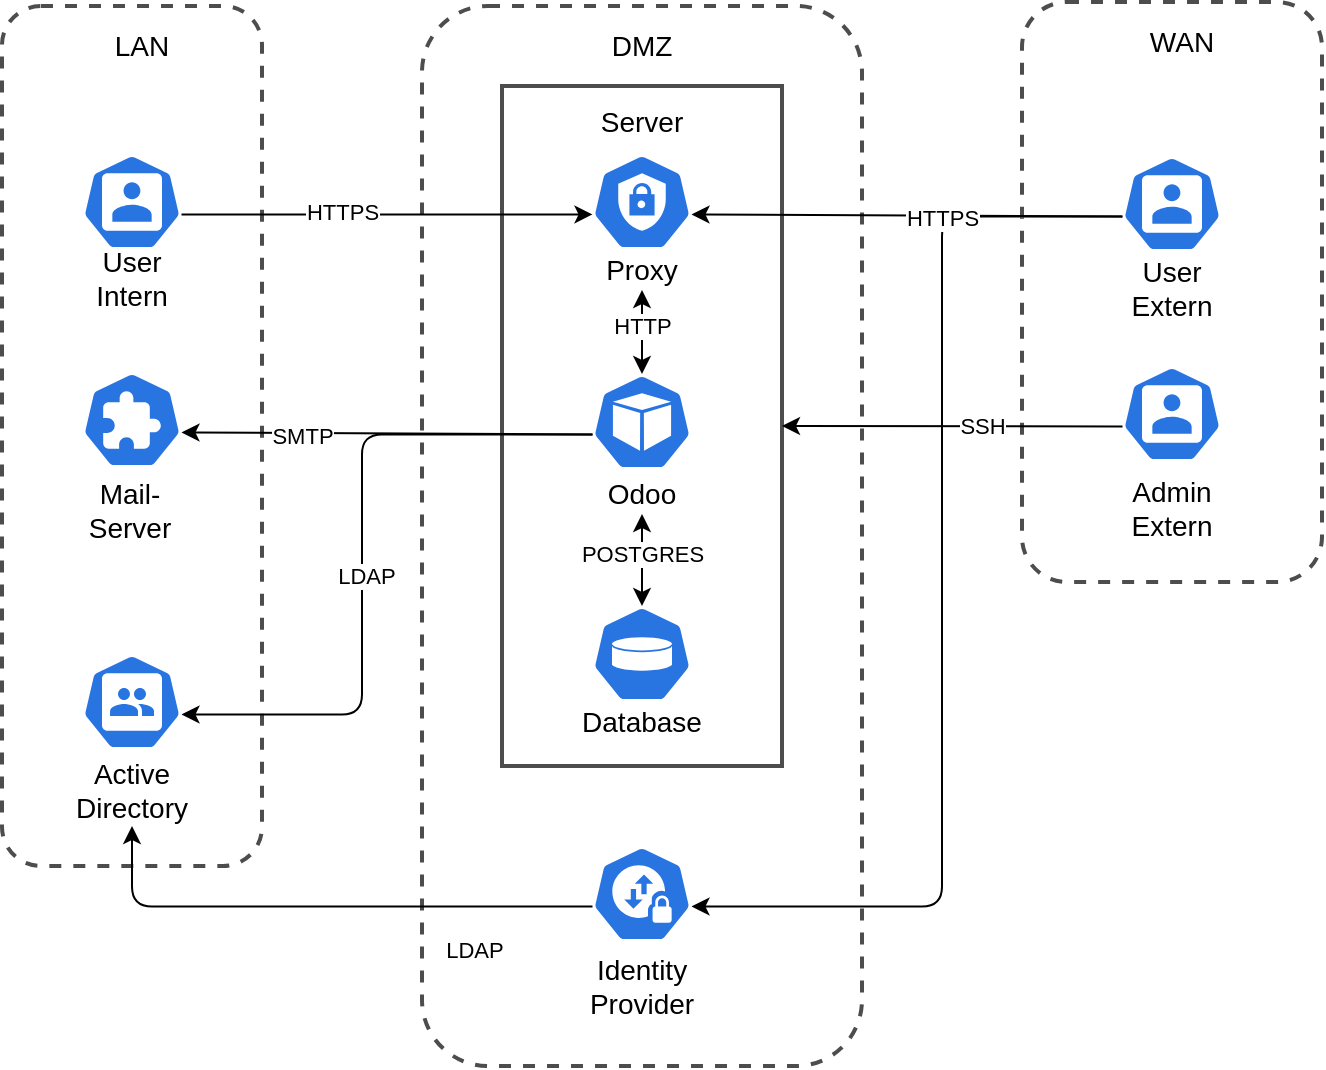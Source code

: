 <mxfile version="13.7.9" type="device"><diagram id="l8hXMBHkgcEJcSW0mbfh" name="Page-1"><mxGraphModel dx="779" dy="680" grid="1" gridSize="10" guides="1" tooltips="1" connect="1" arrows="1" fold="1" page="1" pageScale="1" pageWidth="1169" pageHeight="827" math="0" shadow="0"><root><mxCell id="0"/><mxCell id="1" parent="0"/><mxCell id="1qQpnkcPALSr1WZgcATT-40" value="" style="endArrow=classic;html=1;entryX=0.995;entryY=0.63;entryDx=0;entryDy=0;exitX=0.005;exitY=0.63;exitDx=0;exitDy=0;exitPerimeter=0;entryPerimeter=0;edgeStyle=orthogonalEdgeStyle;" edge="1" parent="1" source="1qQpnkcPALSr1WZgcATT-22" target="1qQpnkcPALSr1WZgcATT-26"><mxGeometry width="50" height="50" relative="1" as="geometry"><mxPoint x="720.25" y="205.24" as="sourcePoint"/><mxPoint x="504.75" y="204.24" as="targetPoint"/><Array as="points"><mxPoint x="620" y="195"/><mxPoint x="620" y="540"/></Array></mxGeometry></mxCell><mxCell id="1qQpnkcPALSr1WZgcATT-5" value="" style="rounded=1;whiteSpace=wrap;html=1;fillColor=none;strokeWidth=2;strokeColor=#4D4D4D;dashed=1;" vertex="1" parent="1"><mxGeometry x="360" y="90" width="220" height="530" as="geometry"/></mxCell><mxCell id="1qQpnkcPALSr1WZgcATT-17" value="" style="rounded=0;whiteSpace=wrap;html=1;fillColor=none;strokeWidth=2;strokeColor=#4D4D4D;" vertex="1" parent="1"><mxGeometry x="400" y="130" width="140" height="340" as="geometry"/></mxCell><mxCell id="1qQpnkcPALSr1WZgcATT-2" value="" style="html=1;dashed=0;whitespace=wrap;fillColor=#2875E2;strokeColor=#ffffff;points=[[0.005,0.63,0],[0.1,0.2,0],[0.9,0.2,0],[0.5,0,0],[0.995,0.63,0],[0.72,0.99,0],[0.5,1,0],[0.28,0.99,0]];shape=mxgraph.kubernetes.icon;prIcon=c_role" vertex="1" parent="1"><mxGeometry x="445" y="164" width="50" height="48" as="geometry"/></mxCell><mxCell id="1qQpnkcPALSr1WZgcATT-3" value="" style="html=1;dashed=0;whitespace=wrap;fillColor=#2875E2;strokeColor=#ffffff;points=[[0.005,0.63,0],[0.1,0.2,0],[0.9,0.2,0],[0.5,0,0],[0.995,0.63,0],[0.72,0.99,0],[0.5,1,0],[0.28,0.99,0]];shape=mxgraph.kubernetes.icon;prIcon=vol" vertex="1" parent="1"><mxGeometry x="445" y="390" width="50" height="48" as="geometry"/></mxCell><mxCell id="1qQpnkcPALSr1WZgcATT-6" value="&lt;font style=&quot;font-size: 14px&quot;&gt;DMZ&lt;/font&gt;" style="text;html=1;strokeColor=none;fillColor=none;align=center;verticalAlign=middle;whiteSpace=wrap;rounded=0;" vertex="1" parent="1"><mxGeometry x="450" y="100" width="40" height="20" as="geometry"/></mxCell><mxCell id="1qQpnkcPALSr1WZgcATT-7" value="" style="rounded=1;whiteSpace=wrap;html=1;fillColor=none;strokeWidth=2;strokeColor=#4D4D4D;dashed=1;" vertex="1" parent="1"><mxGeometry x="150" y="90" width="130" height="430" as="geometry"/></mxCell><mxCell id="1qQpnkcPALSr1WZgcATT-8" value="&lt;font style=&quot;font-size: 14px&quot;&gt;LAN&lt;/font&gt;" style="text;html=1;strokeColor=none;fillColor=none;align=center;verticalAlign=middle;whiteSpace=wrap;rounded=0;" vertex="1" parent="1"><mxGeometry x="200" y="100" width="40" height="20" as="geometry"/></mxCell><mxCell id="1qQpnkcPALSr1WZgcATT-9" value="" style="rounded=1;whiteSpace=wrap;html=1;fillColor=none;strokeWidth=2;strokeColor=#4D4D4D;dashed=1;" vertex="1" parent="1"><mxGeometry x="660" y="88" width="150" height="290" as="geometry"/></mxCell><mxCell id="1qQpnkcPALSr1WZgcATT-10" value="&lt;font style=&quot;font-size: 14px&quot;&gt;WAN&lt;/font&gt;" style="text;html=1;strokeColor=none;fillColor=none;align=center;verticalAlign=middle;whiteSpace=wrap;rounded=0;" vertex="1" parent="1"><mxGeometry x="720" y="98" width="40" height="20" as="geometry"/></mxCell><mxCell id="1qQpnkcPALSr1WZgcATT-11" value="" style="html=1;dashed=0;whitespace=wrap;fillColor=#2875E2;strokeColor=#ffffff;points=[[0.005,0.63,0],[0.1,0.2,0],[0.9,0.2,0],[0.5,0,0],[0.995,0.63,0],[0.72,0.99,0],[0.5,1,0],[0.28,0.99,0]];shape=mxgraph.kubernetes.icon;prIcon=group" vertex="1" parent="1"><mxGeometry x="190" y="414" width="50" height="48" as="geometry"/></mxCell><mxCell id="1qQpnkcPALSr1WZgcATT-12" value="&lt;font style=&quot;font-size: 14px&quot;&gt;Active Directory&lt;/font&gt;" style="text;html=1;strokeColor=none;fillColor=none;align=center;verticalAlign=middle;whiteSpace=wrap;rounded=0;" vertex="1" parent="1"><mxGeometry x="195" y="464" width="40" height="36" as="geometry"/></mxCell><mxCell id="1qQpnkcPALSr1WZgcATT-13" value="&lt;font style=&quot;font-size: 14px&quot;&gt;Database&lt;/font&gt;" style="text;html=1;strokeColor=none;fillColor=none;align=center;verticalAlign=middle;whiteSpace=wrap;rounded=0;" vertex="1" parent="1"><mxGeometry x="450" y="438" width="40" height="20" as="geometry"/></mxCell><mxCell id="1qQpnkcPALSr1WZgcATT-14" value="" style="html=1;dashed=0;whitespace=wrap;fillColor=#2875E2;strokeColor=#ffffff;points=[[0.005,0.63,0],[0.1,0.2,0],[0.9,0.2,0],[0.5,0,0],[0.995,0.63,0],[0.72,0.99,0],[0.5,1,0],[0.28,0.99,0]];shape=mxgraph.kubernetes.icon;prIcon=pod" vertex="1" parent="1"><mxGeometry x="445" y="274" width="50" height="48" as="geometry"/></mxCell><mxCell id="1qQpnkcPALSr1WZgcATT-15" value="&lt;font style=&quot;font-size: 14px&quot;&gt;Odoo&lt;/font&gt;" style="text;html=1;strokeColor=none;fillColor=none;align=center;verticalAlign=middle;whiteSpace=wrap;rounded=0;" vertex="1" parent="1"><mxGeometry x="450" y="324" width="40" height="20" as="geometry"/></mxCell><mxCell id="1qQpnkcPALSr1WZgcATT-16" value="&lt;font style=&quot;font-size: 14px&quot;&gt;Proxy&lt;/font&gt;" style="text;html=1;strokeColor=none;fillColor=none;align=center;verticalAlign=middle;whiteSpace=wrap;rounded=0;" vertex="1" parent="1"><mxGeometry x="450" y="212" width="40" height="20" as="geometry"/></mxCell><mxCell id="1qQpnkcPALSr1WZgcATT-18" value="&lt;font style=&quot;font-size: 14px&quot;&gt;Server&lt;/font&gt;" style="text;html=1;strokeColor=none;fillColor=none;align=center;verticalAlign=middle;whiteSpace=wrap;rounded=0;" vertex="1" parent="1"><mxGeometry x="450" y="138" width="40" height="20" as="geometry"/></mxCell><mxCell id="1qQpnkcPALSr1WZgcATT-20" value="" style="html=1;dashed=0;whitespace=wrap;fillColor=#2875E2;strokeColor=#ffffff;points=[[0.005,0.63,0],[0.1,0.2,0],[0.9,0.2,0],[0.5,0,0],[0.995,0.63,0],[0.72,0.99,0],[0.5,1,0],[0.28,0.99,0]];shape=mxgraph.kubernetes.icon;prIcon=user" vertex="1" parent="1"><mxGeometry x="190" y="164" width="50" height="48" as="geometry"/></mxCell><mxCell id="1qQpnkcPALSr1WZgcATT-21" value="&lt;span style=&quot;font-size: 14px&quot;&gt;User Intern&lt;/span&gt;" style="text;html=1;strokeColor=none;fillColor=none;align=center;verticalAlign=middle;whiteSpace=wrap;rounded=0;" vertex="1" parent="1"><mxGeometry x="195" y="216" width="40" height="20" as="geometry"/></mxCell><mxCell id="1qQpnkcPALSr1WZgcATT-22" value="" style="html=1;dashed=0;whitespace=wrap;fillColor=#2875E2;strokeColor=#ffffff;points=[[0.005,0.63,0],[0.1,0.2,0],[0.9,0.2,0],[0.5,0,0],[0.995,0.63,0],[0.72,0.99,0],[0.5,1,0],[0.28,0.99,0]];shape=mxgraph.kubernetes.icon;prIcon=user" vertex="1" parent="1"><mxGeometry x="710" y="165" width="50" height="48" as="geometry"/></mxCell><mxCell id="1qQpnkcPALSr1WZgcATT-23" value="&lt;span style=&quot;font-size: 14px&quot;&gt;User Extern&lt;/span&gt;" style="text;html=1;strokeColor=none;fillColor=none;align=center;verticalAlign=middle;whiteSpace=wrap;rounded=0;" vertex="1" parent="1"><mxGeometry x="715" y="221" width="40" height="20" as="geometry"/></mxCell><mxCell id="1qQpnkcPALSr1WZgcATT-24" value="" style="html=1;dashed=0;whitespace=wrap;fillColor=#2875E2;strokeColor=#ffffff;points=[[0.005,0.63,0],[0.1,0.2,0],[0.9,0.2,0],[0.5,0,0],[0.995,0.63,0],[0.72,0.99,0],[0.5,1,0],[0.28,0.99,0]];shape=mxgraph.kubernetes.icon;prIcon=user" vertex="1" parent="1"><mxGeometry x="710" y="270" width="50" height="48" as="geometry"/></mxCell><mxCell id="1qQpnkcPALSr1WZgcATT-25" value="&lt;span style=&quot;font-size: 14px&quot;&gt;Admin Extern&lt;/span&gt;" style="text;html=1;strokeColor=none;fillColor=none;align=center;verticalAlign=middle;whiteSpace=wrap;rounded=0;" vertex="1" parent="1"><mxGeometry x="715" y="331" width="40" height="20" as="geometry"/></mxCell><mxCell id="1qQpnkcPALSr1WZgcATT-26" value="" style="html=1;dashed=0;whitespace=wrap;fillColor=#2875E2;strokeColor=#ffffff;points=[[0.005,0.63,0],[0.1,0.2,0],[0.9,0.2,0],[0.5,0,0],[0.995,0.63,0],[0.72,0.99,0],[0.5,1,0],[0.28,0.99,0]];shape=mxgraph.kubernetes.icon;prIcon=netpol" vertex="1" parent="1"><mxGeometry x="445" y="510" width="50" height="48" as="geometry"/></mxCell><mxCell id="1qQpnkcPALSr1WZgcATT-27" value="&lt;font style=&quot;font-size: 14px&quot;&gt;Identity Provider&lt;/font&gt;" style="text;html=1;strokeColor=none;fillColor=none;align=center;verticalAlign=middle;whiteSpace=wrap;rounded=0;" vertex="1" parent="1"><mxGeometry x="450" y="570" width="40" height="20" as="geometry"/></mxCell><mxCell id="1qQpnkcPALSr1WZgcATT-28" value="" style="endArrow=classic;html=1;entryX=1;entryY=0.5;entryDx=0;entryDy=0;exitX=0.005;exitY=0.63;exitDx=0;exitDy=0;exitPerimeter=0;" edge="1" parent="1" source="1qQpnkcPALSr1WZgcATT-24" target="1qQpnkcPALSr1WZgcATT-17"><mxGeometry width="50" height="50" relative="1" as="geometry"><mxPoint x="810" y="490" as="sourcePoint"/><mxPoint x="700" y="420" as="targetPoint"/></mxGeometry></mxCell><mxCell id="1qQpnkcPALSr1WZgcATT-29" value="SSH" style="edgeLabel;html=1;align=center;verticalAlign=middle;resizable=0;points=[];" vertex="1" connectable="0" parent="1qQpnkcPALSr1WZgcATT-28"><mxGeometry x="0.225" y="1" relative="1" as="geometry"><mxPoint x="33.75" y="-1.09" as="offset"/></mxGeometry></mxCell><mxCell id="1qQpnkcPALSr1WZgcATT-30" value="" style="endArrow=classic;html=1;entryX=0.995;entryY=0.63;entryDx=0;entryDy=0;exitX=0.005;exitY=0.63;exitDx=0;exitDy=0;exitPerimeter=0;entryPerimeter=0;" edge="1" parent="1" source="1qQpnkcPALSr1WZgcATT-22" target="1qQpnkcPALSr1WZgcATT-2"><mxGeometry width="50" height="50" relative="1" as="geometry"><mxPoint x="720.25" y="311.24" as="sourcePoint"/><mxPoint x="550" y="310" as="targetPoint"/></mxGeometry></mxCell><mxCell id="1qQpnkcPALSr1WZgcATT-31" value="HTTPS" style="edgeLabel;html=1;align=center;verticalAlign=middle;resizable=0;points=[];" vertex="1" connectable="0" parent="1qQpnkcPALSr1WZgcATT-30"><mxGeometry x="0.225" y="1" relative="1" as="geometry"><mxPoint x="41.73" as="offset"/></mxGeometry></mxCell><mxCell id="1qQpnkcPALSr1WZgcATT-32" value="" style="endArrow=classic;html=1;entryX=0.005;entryY=0.63;entryDx=0;entryDy=0;exitX=0.995;exitY=0.63;exitDx=0;exitDy=0;exitPerimeter=0;entryPerimeter=0;" edge="1" parent="1" source="1qQpnkcPALSr1WZgcATT-20" target="1qQpnkcPALSr1WZgcATT-2"><mxGeometry width="50" height="50" relative="1" as="geometry"><mxPoint x="720.25" y="205.24" as="sourcePoint"/><mxPoint x="504.75" y="204.24" as="targetPoint"/></mxGeometry></mxCell><mxCell id="1qQpnkcPALSr1WZgcATT-33" value="HTTPS" style="edgeLabel;html=1;align=center;verticalAlign=middle;resizable=0;points=[];" vertex="1" connectable="0" parent="1qQpnkcPALSr1WZgcATT-32"><mxGeometry x="0.225" y="1" relative="1" as="geometry"><mxPoint x="-45.75" as="offset"/></mxGeometry></mxCell><mxCell id="1qQpnkcPALSr1WZgcATT-34" value="" style="endArrow=classic;html=1;entryX=0.995;entryY=0.63;entryDx=0;entryDy=0;exitX=0.005;exitY=0.63;exitDx=0;exitDy=0;exitPerimeter=0;entryPerimeter=0;edgeStyle=orthogonalEdgeStyle;" edge="1" parent="1" source="1qQpnkcPALSr1WZgcATT-14" target="1qQpnkcPALSr1WZgcATT-11"><mxGeometry width="50" height="50" relative="1" as="geometry"><mxPoint x="249.75" y="204.24" as="sourcePoint"/><mxPoint x="455.25" y="204.24" as="targetPoint"/><Array as="points"><mxPoint x="330" y="304"/><mxPoint x="330" y="444"/></Array></mxGeometry></mxCell><mxCell id="1qQpnkcPALSr1WZgcATT-35" value="LDAP" style="edgeLabel;html=1;align=center;verticalAlign=middle;resizable=0;points=[];" vertex="1" connectable="0" parent="1qQpnkcPALSr1WZgcATT-34"><mxGeometry x="0.225" y="1" relative="1" as="geometry"><mxPoint x="0.75" y="-25.95" as="offset"/></mxGeometry></mxCell><mxCell id="1qQpnkcPALSr1WZgcATT-36" value="" style="endArrow=classic;html=1;entryX=0.5;entryY=0;entryDx=0;entryDy=0;exitX=0.5;exitY=1;exitDx=0;exitDy=0;entryPerimeter=0;startArrow=classic;startFill=1;" edge="1" parent="1" source="1qQpnkcPALSr1WZgcATT-16" target="1qQpnkcPALSr1WZgcATT-14"><mxGeometry width="50" height="50" relative="1" as="geometry"><mxPoint x="720.25" y="205.24" as="sourcePoint"/><mxPoint x="504.75" y="204.24" as="targetPoint"/></mxGeometry></mxCell><mxCell id="1qQpnkcPALSr1WZgcATT-37" value="HTTP" style="edgeLabel;html=1;align=center;verticalAlign=middle;resizable=0;points=[];" vertex="1" connectable="0" parent="1qQpnkcPALSr1WZgcATT-36"><mxGeometry x="0.225" y="1" relative="1" as="geometry"><mxPoint x="-1" y="-8" as="offset"/></mxGeometry></mxCell><mxCell id="1qQpnkcPALSr1WZgcATT-38" value="" style="endArrow=classic;html=1;entryX=0.5;entryY=0;entryDx=0;entryDy=0;exitX=0.5;exitY=1;exitDx=0;exitDy=0;entryPerimeter=0;startArrow=classic;startFill=1;" edge="1" parent="1" source="1qQpnkcPALSr1WZgcATT-15" target="1qQpnkcPALSr1WZgcATT-3"><mxGeometry width="50" height="50" relative="1" as="geometry"><mxPoint x="480" y="242" as="sourcePoint"/><mxPoint x="480" y="284" as="targetPoint"/></mxGeometry></mxCell><mxCell id="1qQpnkcPALSr1WZgcATT-39" value="POSTGRES" style="edgeLabel;html=1;align=center;verticalAlign=middle;resizable=0;points=[];" vertex="1" connectable="0" parent="1qQpnkcPALSr1WZgcATT-38"><mxGeometry x="0.225" y="1" relative="1" as="geometry"><mxPoint x="-1" y="-8" as="offset"/></mxGeometry></mxCell><mxCell id="1qQpnkcPALSr1WZgcATT-42" value="" style="endArrow=classic;html=1;entryX=0.5;entryY=1;entryDx=0;entryDy=0;exitX=0.005;exitY=0.63;exitDx=0;exitDy=0;exitPerimeter=0;edgeStyle=orthogonalEdgeStyle;" edge="1" parent="1" source="1qQpnkcPALSr1WZgcATT-26" target="1qQpnkcPALSr1WZgcATT-12"><mxGeometry width="50" height="50" relative="1" as="geometry"><mxPoint x="455.25" y="314.24" as="sourcePoint"/><mxPoint x="249.75" y="314.24" as="targetPoint"/></mxGeometry></mxCell><mxCell id="1qQpnkcPALSr1WZgcATT-43" value="LDAP" style="edgeLabel;html=1;align=center;verticalAlign=middle;resizable=0;points=[];" vertex="1" connectable="0" parent="1qQpnkcPALSr1WZgcATT-42"><mxGeometry x="0.225" y="1" relative="1" as="geometry"><mxPoint x="106" y="20.55" as="offset"/></mxGeometry></mxCell><mxCell id="1qQpnkcPALSr1WZgcATT-44" value="" style="html=1;dashed=0;whitespace=wrap;fillColor=#2875E2;strokeColor=#ffffff;points=[[0.005,0.63,0],[0.1,0.2,0],[0.9,0.2,0],[0.5,0,0],[0.995,0.63,0],[0.72,0.99,0],[0.5,1,0],[0.28,0.99,0]];shape=mxgraph.kubernetes.icon;prIcon=crd" vertex="1" parent="1"><mxGeometry x="190" y="273" width="50" height="48" as="geometry"/></mxCell><mxCell id="1qQpnkcPALSr1WZgcATT-45" value="&lt;font style=&quot;font-size: 14px&quot;&gt;Mail-Server&lt;/font&gt;" style="text;html=1;strokeColor=none;fillColor=none;align=center;verticalAlign=middle;whiteSpace=wrap;rounded=0;" vertex="1" parent="1"><mxGeometry x="194" y="324" width="40" height="36" as="geometry"/></mxCell><mxCell id="1qQpnkcPALSr1WZgcATT-46" value="" style="endArrow=classic;html=1;entryX=0.995;entryY=0.63;entryDx=0;entryDy=0;exitX=0.005;exitY=0.63;exitDx=0;exitDy=0;exitPerimeter=0;entryPerimeter=0;" edge="1" parent="1" source="1qQpnkcPALSr1WZgcATT-14" target="1qQpnkcPALSr1WZgcATT-44"><mxGeometry width="50" height="50" relative="1" as="geometry"><mxPoint x="455.25" y="314.24" as="sourcePoint"/><mxPoint x="249.75" y="454.24" as="targetPoint"/></mxGeometry></mxCell><mxCell id="1qQpnkcPALSr1WZgcATT-47" value="SMTP" style="edgeLabel;html=1;align=center;verticalAlign=middle;resizable=0;points=[];" vertex="1" connectable="0" parent="1qQpnkcPALSr1WZgcATT-46"><mxGeometry x="0.225" y="1" relative="1" as="geometry"><mxPoint x="-19.25" y="0.37" as="offset"/></mxGeometry></mxCell></root></mxGraphModel></diagram></mxfile>